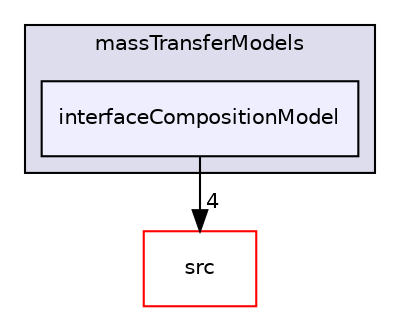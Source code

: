 digraph "applications/solvers/multiphase/icoReactingMultiphaseInterFoam/massTransferModels/interfaceCompositionModel" {
  bgcolor=transparent;
  compound=true
  node [ fontsize="10", fontname="Helvetica"];
  edge [ labelfontsize="10", labelfontname="Helvetica"];
  subgraph clusterdir_22e84d0f1ac24eb425676d371410161f {
    graph [ bgcolor="#ddddee", pencolor="black", label="massTransferModels" fontname="Helvetica", fontsize="10", URL="dir_22e84d0f1ac24eb425676d371410161f.html"]
  dir_a5e978e59cbf97bc8a82926779a75878 [shape=box, label="interfaceCompositionModel", style="filled", fillcolor="#eeeeff", pencolor="black", URL="dir_a5e978e59cbf97bc8a82926779a75878.html"];
  }
  dir_68267d1309a1af8e8297ef4c3efbcdba [shape=box label="src" color="red" URL="dir_68267d1309a1af8e8297ef4c3efbcdba.html"];
  dir_a5e978e59cbf97bc8a82926779a75878->dir_68267d1309a1af8e8297ef4c3efbcdba [headlabel="4", labeldistance=1.5 headhref="dir_000193_000499.html"];
}
